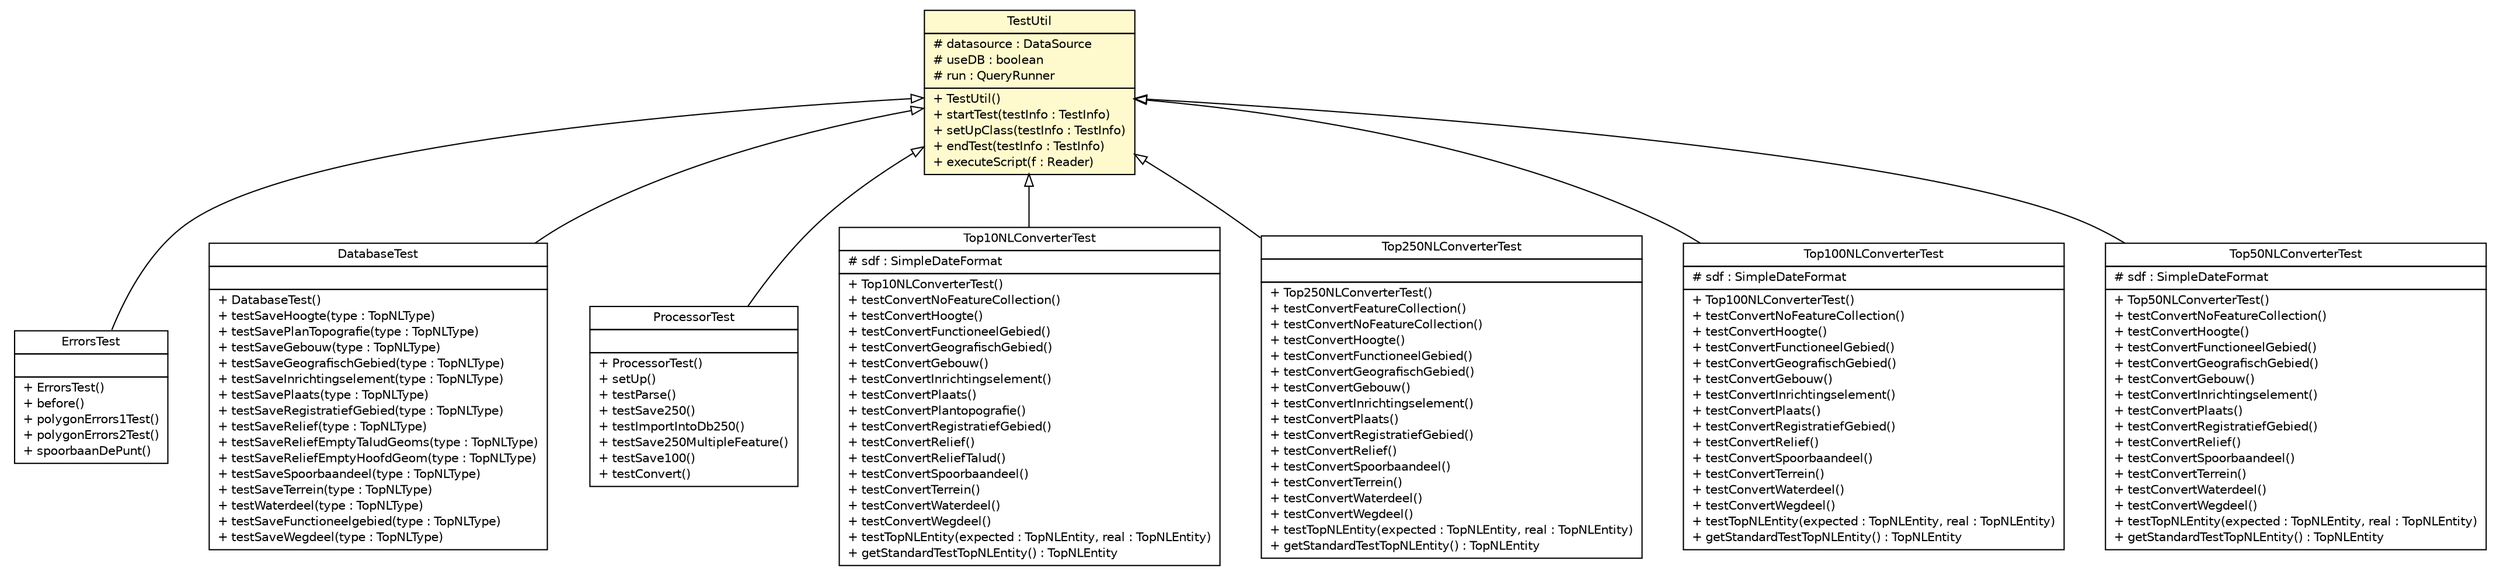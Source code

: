 #!/usr/local/bin/dot
#
# Class diagram 
# Generated by UMLGraph version R5_6-24-gf6e263 (http://www.umlgraph.org/)
#

digraph G {
	edge [fontname="Helvetica",fontsize=10,labelfontname="Helvetica",labelfontsize=10];
	node [fontname="Helvetica",fontsize=10,shape=plaintext];
	nodesep=0.25;
	ranksep=0.5;
	// nl.b3p.topnl.ErrorsTest
	c96 [label=<<table title="nl.b3p.topnl.ErrorsTest" border="0" cellborder="1" cellspacing="0" cellpadding="2" port="p" href="./ErrorsTest.html">
		<tr><td><table border="0" cellspacing="0" cellpadding="1">
<tr><td align="center" balign="center"> ErrorsTest </td></tr>
		</table></td></tr>
		<tr><td><table border="0" cellspacing="0" cellpadding="1">
<tr><td align="left" balign="left">  </td></tr>
		</table></td></tr>
		<tr><td><table border="0" cellspacing="0" cellpadding="1">
<tr><td align="left" balign="left"> + ErrorsTest() </td></tr>
<tr><td align="left" balign="left"> + before() </td></tr>
<tr><td align="left" balign="left"> + polygonErrors1Test() </td></tr>
<tr><td align="left" balign="left"> + polygonErrors2Test() </td></tr>
<tr><td align="left" balign="left"> + spoorbaanDePunt() </td></tr>
		</table></td></tr>
		</table>>, URL="./ErrorsTest.html", fontname="Helvetica", fontcolor="black", fontsize=10.0];
	// nl.b3p.topnl.TestUtil
	c97 [label=<<table title="nl.b3p.topnl.TestUtil" border="0" cellborder="1" cellspacing="0" cellpadding="2" port="p" bgcolor="lemonChiffon" href="./TestUtil.html">
		<tr><td><table border="0" cellspacing="0" cellpadding="1">
<tr><td align="center" balign="center"> TestUtil </td></tr>
		</table></td></tr>
		<tr><td><table border="0" cellspacing="0" cellpadding="1">
<tr><td align="left" balign="left"> # datasource : DataSource </td></tr>
<tr><td align="left" balign="left"> # useDB : boolean </td></tr>
<tr><td align="left" balign="left"> # run : QueryRunner </td></tr>
		</table></td></tr>
		<tr><td><table border="0" cellspacing="0" cellpadding="1">
<tr><td align="left" balign="left"> + TestUtil() </td></tr>
<tr><td align="left" balign="left"> + startTest(testInfo : TestInfo) </td></tr>
<tr><td align="left" balign="left"> + setUpClass(testInfo : TestInfo) </td></tr>
<tr><td align="left" balign="left"> + endTest(testInfo : TestInfo) </td></tr>
<tr><td align="left" balign="left"> + executeScript(f : Reader) </td></tr>
		</table></td></tr>
		</table>>, URL="./TestUtil.html", fontname="Helvetica", fontcolor="black", fontsize=10.0];
	// nl.b3p.topnl.DatabaseTest
	c99 [label=<<table title="nl.b3p.topnl.DatabaseTest" border="0" cellborder="1" cellspacing="0" cellpadding="2" port="p" href="./DatabaseTest.html">
		<tr><td><table border="0" cellspacing="0" cellpadding="1">
<tr><td align="center" balign="center"> DatabaseTest </td></tr>
		</table></td></tr>
		<tr><td><table border="0" cellspacing="0" cellpadding="1">
<tr><td align="left" balign="left">  </td></tr>
		</table></td></tr>
		<tr><td><table border="0" cellspacing="0" cellpadding="1">
<tr><td align="left" balign="left"> + DatabaseTest() </td></tr>
<tr><td align="left" balign="left"> + testSaveHoogte(type : TopNLType) </td></tr>
<tr><td align="left" balign="left"> + testSavePlanTopografie(type : TopNLType) </td></tr>
<tr><td align="left" balign="left"> + testSaveGebouw(type : TopNLType) </td></tr>
<tr><td align="left" balign="left"> + testSaveGeografischGebied(type : TopNLType) </td></tr>
<tr><td align="left" balign="left"> + testSaveInrichtingselement(type : TopNLType) </td></tr>
<tr><td align="left" balign="left"> + testSavePlaats(type : TopNLType) </td></tr>
<tr><td align="left" balign="left"> + testSaveRegistratiefGebied(type : TopNLType) </td></tr>
<tr><td align="left" balign="left"> + testSaveRelief(type : TopNLType) </td></tr>
<tr><td align="left" balign="left"> + testSaveReliefEmptyTaludGeoms(type : TopNLType) </td></tr>
<tr><td align="left" balign="left"> + testSaveReliefEmptyHoofdGeom(type : TopNLType) </td></tr>
<tr><td align="left" balign="left"> + testSaveSpoorbaandeel(type : TopNLType) </td></tr>
<tr><td align="left" balign="left"> + testSaveTerrein(type : TopNLType) </td></tr>
<tr><td align="left" balign="left"> + testWaterdeel(type : TopNLType) </td></tr>
<tr><td align="left" balign="left"> + testSaveFunctioneelgebied(type : TopNLType) </td></tr>
<tr><td align="left" balign="left"> + testSaveWegdeel(type : TopNLType) </td></tr>
		</table></td></tr>
		</table>>, URL="./DatabaseTest.html", fontname="Helvetica", fontcolor="black", fontsize=10.0];
	// nl.b3p.topnl.ProcessorTest
	c101 [label=<<table title="nl.b3p.topnl.ProcessorTest" border="0" cellborder="1" cellspacing="0" cellpadding="2" port="p" href="./ProcessorTest.html">
		<tr><td><table border="0" cellspacing="0" cellpadding="1">
<tr><td align="center" balign="center"> ProcessorTest </td></tr>
		</table></td></tr>
		<tr><td><table border="0" cellspacing="0" cellpadding="1">
<tr><td align="left" balign="left">  </td></tr>
		</table></td></tr>
		<tr><td><table border="0" cellspacing="0" cellpadding="1">
<tr><td align="left" balign="left"> + ProcessorTest() </td></tr>
<tr><td align="left" balign="left"> + setUp() </td></tr>
<tr><td align="left" balign="left"> + testParse() </td></tr>
<tr><td align="left" balign="left"> + testSave250() </td></tr>
<tr><td align="left" balign="left"> + testImportIntoDb250() </td></tr>
<tr><td align="left" balign="left"> + testSave250MultipleFeature() </td></tr>
<tr><td align="left" balign="left"> + testSave100() </td></tr>
<tr><td align="left" balign="left"> + testConvert() </td></tr>
		</table></td></tr>
		</table>>, URL="./ProcessorTest.html", fontname="Helvetica", fontcolor="black", fontsize=10.0];
	// nl.b3p.topnl.converters.Top10NLConverterTest
	c102 [label=<<table title="nl.b3p.topnl.converters.Top10NLConverterTest" border="0" cellborder="1" cellspacing="0" cellpadding="2" port="p" href="./converters/Top10NLConverterTest.html">
		<tr><td><table border="0" cellspacing="0" cellpadding="1">
<tr><td align="center" balign="center"> Top10NLConverterTest </td></tr>
		</table></td></tr>
		<tr><td><table border="0" cellspacing="0" cellpadding="1">
<tr><td align="left" balign="left"> # sdf : SimpleDateFormat </td></tr>
		</table></td></tr>
		<tr><td><table border="0" cellspacing="0" cellpadding="1">
<tr><td align="left" balign="left"> + Top10NLConverterTest() </td></tr>
<tr><td align="left" balign="left"> + testConvertNoFeatureCollection() </td></tr>
<tr><td align="left" balign="left"> + testConvertHoogte() </td></tr>
<tr><td align="left" balign="left"> + testConvertFunctioneelGebied() </td></tr>
<tr><td align="left" balign="left"> + testConvertGeografischGebied() </td></tr>
<tr><td align="left" balign="left"> + testConvertGebouw() </td></tr>
<tr><td align="left" balign="left"> + testConvertInrichtingselement() </td></tr>
<tr><td align="left" balign="left"> + testConvertPlaats() </td></tr>
<tr><td align="left" balign="left"> + testConvertPlantopografie() </td></tr>
<tr><td align="left" balign="left"> + testConvertRegistratiefGebied() </td></tr>
<tr><td align="left" balign="left"> + testConvertRelief() </td></tr>
<tr><td align="left" balign="left"> + testConvertReliefTalud() </td></tr>
<tr><td align="left" balign="left"> + testConvertSpoorbaandeel() </td></tr>
<tr><td align="left" balign="left"> + testConvertTerrein() </td></tr>
<tr><td align="left" balign="left"> + testConvertWaterdeel() </td></tr>
<tr><td align="left" balign="left"> + testConvertWegdeel() </td></tr>
<tr><td align="left" balign="left"> + testTopNLEntity(expected : TopNLEntity, real : TopNLEntity) </td></tr>
<tr><td align="left" balign="left"> + getStandardTestTopNLEntity() : TopNLEntity </td></tr>
		</table></td></tr>
		</table>>, URL="./converters/Top10NLConverterTest.html", fontname="Helvetica", fontcolor="black", fontsize=10.0];
	// nl.b3p.topnl.converters.Top250NLConverterTest
	c103 [label=<<table title="nl.b3p.topnl.converters.Top250NLConverterTest" border="0" cellborder="1" cellspacing="0" cellpadding="2" port="p" href="./converters/Top250NLConverterTest.html">
		<tr><td><table border="0" cellspacing="0" cellpadding="1">
<tr><td align="center" balign="center"> Top250NLConverterTest </td></tr>
		</table></td></tr>
		<tr><td><table border="0" cellspacing="0" cellpadding="1">
<tr><td align="left" balign="left">  </td></tr>
		</table></td></tr>
		<tr><td><table border="0" cellspacing="0" cellpadding="1">
<tr><td align="left" balign="left"> + Top250NLConverterTest() </td></tr>
<tr><td align="left" balign="left"> + testConvertFeatureCollection() </td></tr>
<tr><td align="left" balign="left"> + testConvertNoFeatureCollection() </td></tr>
<tr><td align="left" balign="left"> + testConvertHoogte() </td></tr>
<tr><td align="left" balign="left"> + testConvertFunctioneelGebied() </td></tr>
<tr><td align="left" balign="left"> + testConvertGeografischGebied() </td></tr>
<tr><td align="left" balign="left"> + testConvertGebouw() </td></tr>
<tr><td align="left" balign="left"> + testConvertInrichtingselement() </td></tr>
<tr><td align="left" balign="left"> + testConvertPlaats() </td></tr>
<tr><td align="left" balign="left"> + testConvertRegistratiefGebied() </td></tr>
<tr><td align="left" balign="left"> + testConvertRelief() </td></tr>
<tr><td align="left" balign="left"> + testConvertSpoorbaandeel() </td></tr>
<tr><td align="left" balign="left"> + testConvertTerrein() </td></tr>
<tr><td align="left" balign="left"> + testConvertWaterdeel() </td></tr>
<tr><td align="left" balign="left"> + testConvertWegdeel() </td></tr>
<tr><td align="left" balign="left"> + testTopNLEntity(expected : TopNLEntity, real : TopNLEntity) </td></tr>
<tr><td align="left" balign="left"> + getStandardTestTopNLEntity() : TopNLEntity </td></tr>
		</table></td></tr>
		</table>>, URL="./converters/Top250NLConverterTest.html", fontname="Helvetica", fontcolor="black", fontsize=10.0];
	// nl.b3p.topnl.converters.Top100NLConverterTest
	c104 [label=<<table title="nl.b3p.topnl.converters.Top100NLConverterTest" border="0" cellborder="1" cellspacing="0" cellpadding="2" port="p" href="./converters/Top100NLConverterTest.html">
		<tr><td><table border="0" cellspacing="0" cellpadding="1">
<tr><td align="center" balign="center"> Top100NLConverterTest </td></tr>
		</table></td></tr>
		<tr><td><table border="0" cellspacing="0" cellpadding="1">
<tr><td align="left" balign="left"> # sdf : SimpleDateFormat </td></tr>
		</table></td></tr>
		<tr><td><table border="0" cellspacing="0" cellpadding="1">
<tr><td align="left" balign="left"> + Top100NLConverterTest() </td></tr>
<tr><td align="left" balign="left"> + testConvertNoFeatureCollection() </td></tr>
<tr><td align="left" balign="left"> + testConvertHoogte() </td></tr>
<tr><td align="left" balign="left"> + testConvertFunctioneelGebied() </td></tr>
<tr><td align="left" balign="left"> + testConvertGeografischGebied() </td></tr>
<tr><td align="left" balign="left"> + testConvertGebouw() </td></tr>
<tr><td align="left" balign="left"> + testConvertInrichtingselement() </td></tr>
<tr><td align="left" balign="left"> + testConvertPlaats() </td></tr>
<tr><td align="left" balign="left"> + testConvertRegistratiefGebied() </td></tr>
<tr><td align="left" balign="left"> + testConvertRelief() </td></tr>
<tr><td align="left" balign="left"> + testConvertSpoorbaandeel() </td></tr>
<tr><td align="left" balign="left"> + testConvertTerrein() </td></tr>
<tr><td align="left" balign="left"> + testConvertWaterdeel() </td></tr>
<tr><td align="left" balign="left"> + testConvertWegdeel() </td></tr>
<tr><td align="left" balign="left"> + testTopNLEntity(expected : TopNLEntity, real : TopNLEntity) </td></tr>
<tr><td align="left" balign="left"> + getStandardTestTopNLEntity() : TopNLEntity </td></tr>
		</table></td></tr>
		</table>>, URL="./converters/Top100NLConverterTest.html", fontname="Helvetica", fontcolor="black", fontsize=10.0];
	// nl.b3p.topnl.converters.Top50NLConverterTest
	c105 [label=<<table title="nl.b3p.topnl.converters.Top50NLConverterTest" border="0" cellborder="1" cellspacing="0" cellpadding="2" port="p" href="./converters/Top50NLConverterTest.html">
		<tr><td><table border="0" cellspacing="0" cellpadding="1">
<tr><td align="center" balign="center"> Top50NLConverterTest </td></tr>
		</table></td></tr>
		<tr><td><table border="0" cellspacing="0" cellpadding="1">
<tr><td align="left" balign="left"> # sdf : SimpleDateFormat </td></tr>
		</table></td></tr>
		<tr><td><table border="0" cellspacing="0" cellpadding="1">
<tr><td align="left" balign="left"> + Top50NLConverterTest() </td></tr>
<tr><td align="left" balign="left"> + testConvertNoFeatureCollection() </td></tr>
<tr><td align="left" balign="left"> + testConvertHoogte() </td></tr>
<tr><td align="left" balign="left"> + testConvertFunctioneelGebied() </td></tr>
<tr><td align="left" balign="left"> + testConvertGeografischGebied() </td></tr>
<tr><td align="left" balign="left"> + testConvertGebouw() </td></tr>
<tr><td align="left" balign="left"> + testConvertInrichtingselement() </td></tr>
<tr><td align="left" balign="left"> + testConvertPlaats() </td></tr>
<tr><td align="left" balign="left"> + testConvertRegistratiefGebied() </td></tr>
<tr><td align="left" balign="left"> + testConvertRelief() </td></tr>
<tr><td align="left" balign="left"> + testConvertSpoorbaandeel() </td></tr>
<tr><td align="left" balign="left"> + testConvertTerrein() </td></tr>
<tr><td align="left" balign="left"> + testConvertWaterdeel() </td></tr>
<tr><td align="left" balign="left"> + testConvertWegdeel() </td></tr>
<tr><td align="left" balign="left"> + testTopNLEntity(expected : TopNLEntity, real : TopNLEntity) </td></tr>
<tr><td align="left" balign="left"> + getStandardTestTopNLEntity() : TopNLEntity </td></tr>
		</table></td></tr>
		</table>>, URL="./converters/Top50NLConverterTest.html", fontname="Helvetica", fontcolor="black", fontsize=10.0];
	//nl.b3p.topnl.ErrorsTest extends nl.b3p.topnl.TestUtil
	c97:p -> c96:p [dir=back,arrowtail=empty];
	//nl.b3p.topnl.DatabaseTest extends nl.b3p.topnl.TestUtil
	c97:p -> c99:p [dir=back,arrowtail=empty];
	//nl.b3p.topnl.ProcessorTest extends nl.b3p.topnl.TestUtil
	c97:p -> c101:p [dir=back,arrowtail=empty];
	//nl.b3p.topnl.converters.Top10NLConverterTest extends nl.b3p.topnl.TestUtil
	c97:p -> c102:p [dir=back,arrowtail=empty];
	//nl.b3p.topnl.converters.Top250NLConverterTest extends nl.b3p.topnl.TestUtil
	c97:p -> c103:p [dir=back,arrowtail=empty];
	//nl.b3p.topnl.converters.Top100NLConverterTest extends nl.b3p.topnl.TestUtil
	c97:p -> c104:p [dir=back,arrowtail=empty];
	//nl.b3p.topnl.converters.Top50NLConverterTest extends nl.b3p.topnl.TestUtil
	c97:p -> c105:p [dir=back,arrowtail=empty];
}

